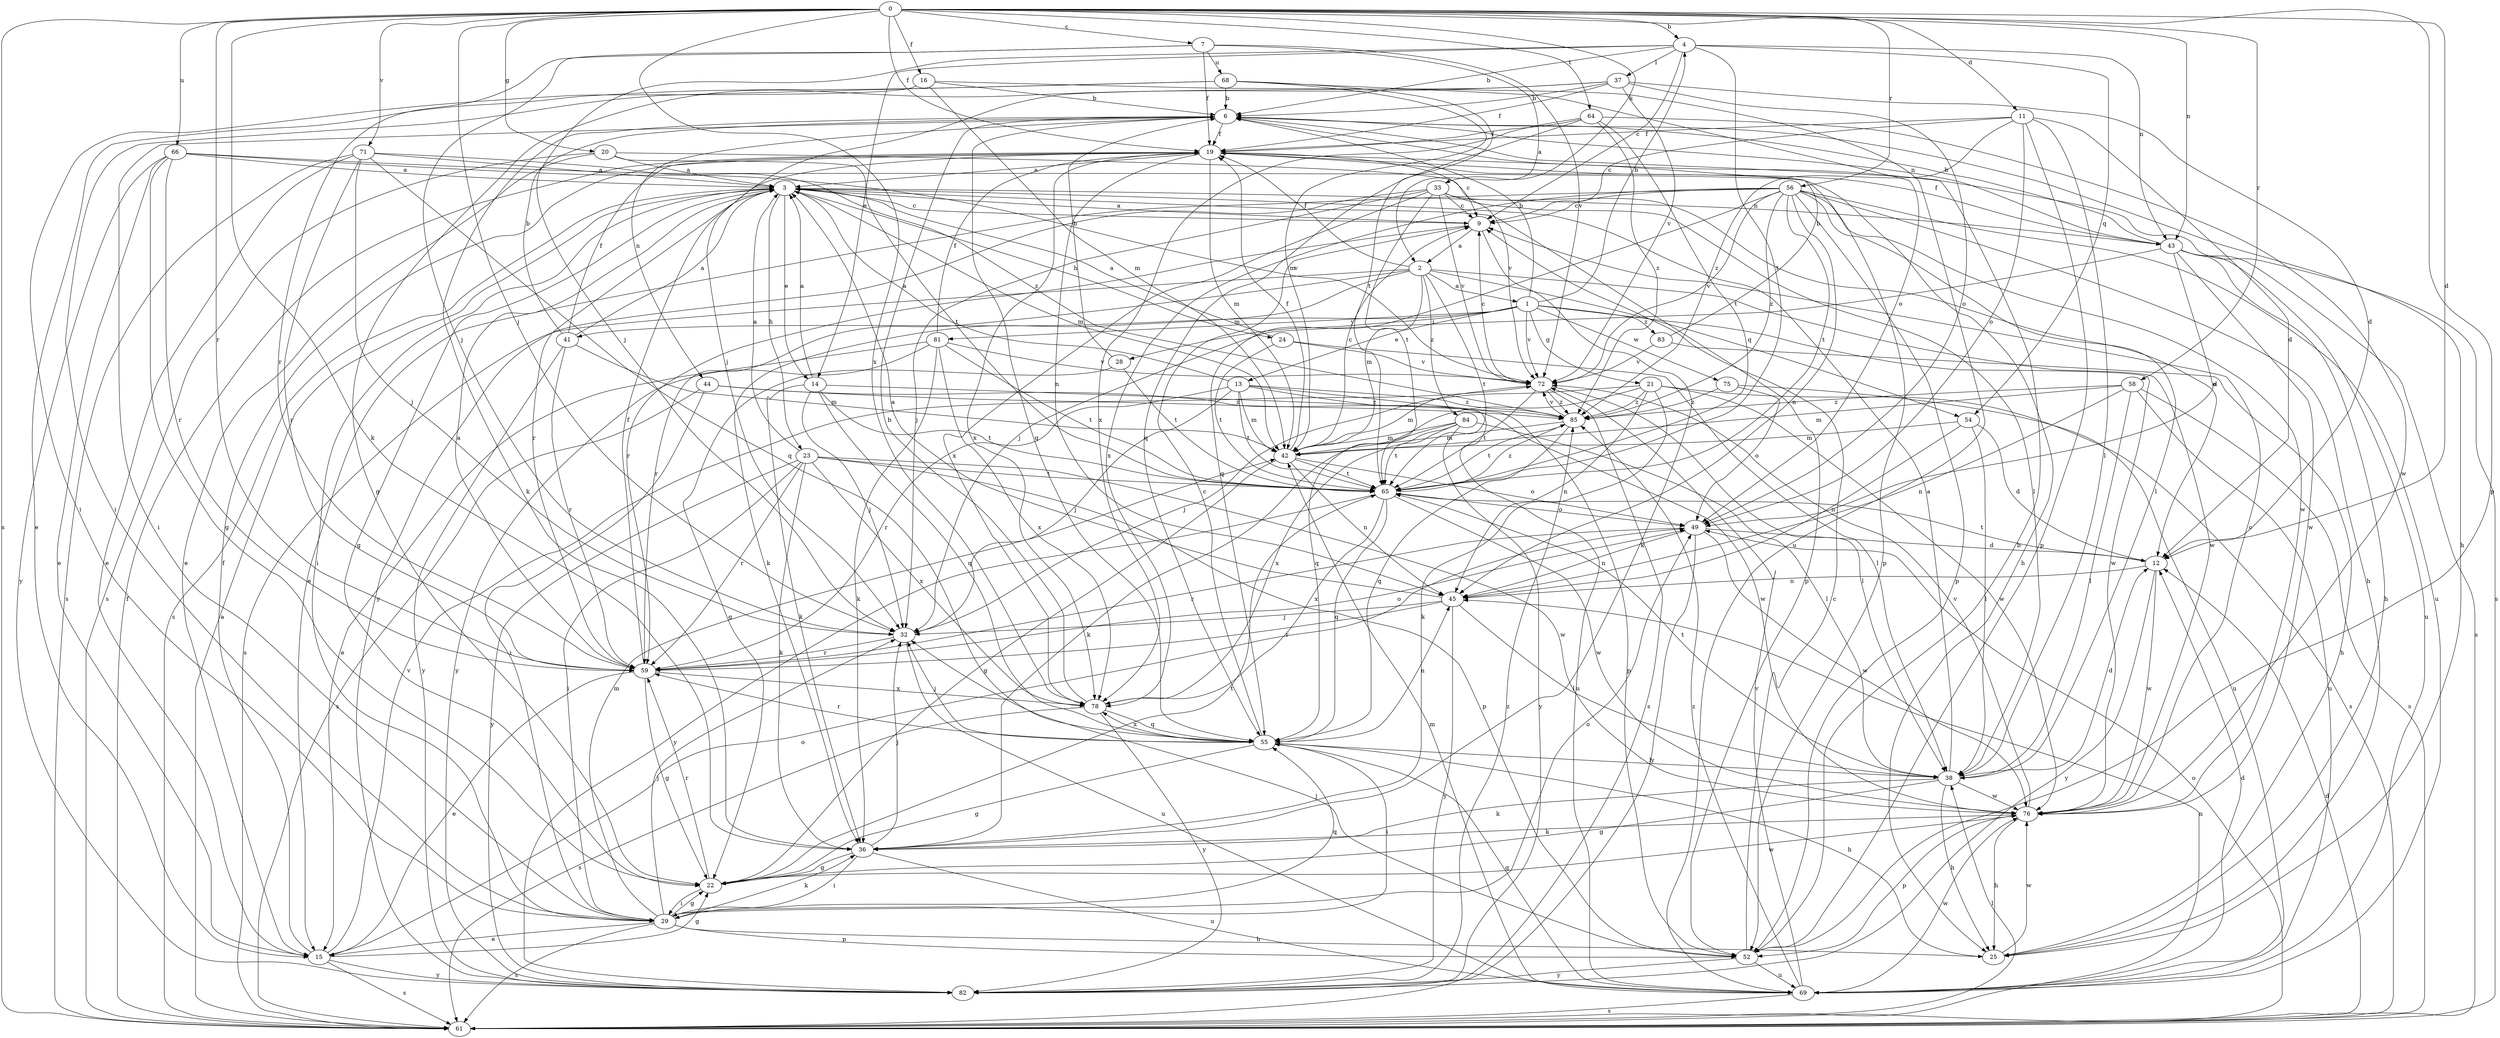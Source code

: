 strict digraph  {
0;
1;
2;
3;
4;
6;
7;
9;
11;
12;
13;
14;
15;
16;
19;
20;
21;
22;
23;
24;
25;
28;
29;
32;
33;
36;
37;
38;
41;
42;
43;
44;
45;
49;
52;
54;
55;
56;
58;
59;
61;
64;
65;
66;
68;
69;
71;
72;
75;
76;
78;
81;
82;
83;
84;
85;
0 -> 4  [label=b];
0 -> 7  [label=c];
0 -> 11  [label=d];
0 -> 12  [label=d];
0 -> 16  [label=f];
0 -> 19  [label=f];
0 -> 20  [label=g];
0 -> 32  [label=j];
0 -> 33  [label=k];
0 -> 36  [label=k];
0 -> 43  [label=n];
0 -> 52  [label=p];
0 -> 56  [label=r];
0 -> 58  [label=r];
0 -> 59  [label=r];
0 -> 61  [label=s];
0 -> 64  [label=t];
0 -> 66  [label=u];
0 -> 71  [label=v];
0 -> 78  [label=x];
1 -> 4  [label=b];
1 -> 6  [label=b];
1 -> 13  [label=e];
1 -> 21  [label=g];
1 -> 28  [label=i];
1 -> 41  [label=m];
1 -> 72  [label=v];
1 -> 75  [label=w];
1 -> 76  [label=w];
1 -> 81  [label=y];
1 -> 83  [label=z];
2 -> 1  [label=a];
2 -> 19  [label=f];
2 -> 36  [label=k];
2 -> 42  [label=m];
2 -> 54  [label=q];
2 -> 59  [label=r];
2 -> 61  [label=s];
2 -> 65  [label=t];
2 -> 76  [label=w];
2 -> 84  [label=z];
3 -> 9  [label=c];
3 -> 14  [label=e];
3 -> 22  [label=g];
3 -> 23  [label=h];
3 -> 24  [label=h];
3 -> 29  [label=i];
3 -> 42  [label=m];
3 -> 43  [label=n];
3 -> 52  [label=p];
3 -> 59  [label=r];
3 -> 61  [label=s];
4 -> 6  [label=b];
4 -> 9  [label=c];
4 -> 14  [label=e];
4 -> 32  [label=j];
4 -> 37  [label=l];
4 -> 43  [label=n];
4 -> 54  [label=q];
4 -> 65  [label=t];
6 -> 19  [label=f];
6 -> 25  [label=h];
6 -> 29  [label=i];
6 -> 36  [label=k];
6 -> 43  [label=n];
6 -> 44  [label=n];
6 -> 55  [label=q];
7 -> 2  [label=a];
7 -> 19  [label=f];
7 -> 32  [label=j];
7 -> 59  [label=r];
7 -> 68  [label=u];
7 -> 72  [label=v];
9 -> 2  [label=a];
9 -> 3  [label=a];
9 -> 36  [label=k];
9 -> 59  [label=r];
11 -> 9  [label=c];
11 -> 12  [label=d];
11 -> 19  [label=f];
11 -> 38  [label=l];
11 -> 49  [label=o];
11 -> 52  [label=p];
11 -> 85  [label=z];
12 -> 45  [label=n];
12 -> 65  [label=t];
12 -> 76  [label=w];
12 -> 82  [label=y];
13 -> 3  [label=a];
13 -> 32  [label=j];
13 -> 42  [label=m];
13 -> 52  [label=p];
13 -> 59  [label=r];
13 -> 65  [label=t];
13 -> 69  [label=u];
13 -> 85  [label=z];
14 -> 3  [label=a];
14 -> 32  [label=j];
14 -> 36  [label=k];
14 -> 55  [label=q];
14 -> 65  [label=t];
14 -> 85  [label=z];
15 -> 19  [label=f];
15 -> 22  [label=g];
15 -> 49  [label=o];
15 -> 61  [label=s];
15 -> 72  [label=v];
15 -> 82  [label=y];
16 -> 6  [label=b];
16 -> 29  [label=i];
16 -> 42  [label=m];
16 -> 69  [label=u];
19 -> 3  [label=a];
19 -> 9  [label=c];
19 -> 42  [label=m];
19 -> 45  [label=n];
19 -> 52  [label=p];
19 -> 61  [label=s];
19 -> 78  [label=x];
20 -> 3  [label=a];
20 -> 15  [label=e];
20 -> 61  [label=s];
20 -> 65  [label=t];
20 -> 72  [label=v];
21 -> 32  [label=j];
21 -> 36  [label=k];
21 -> 45  [label=n];
21 -> 55  [label=q];
21 -> 61  [label=s];
21 -> 76  [label=w];
21 -> 85  [label=z];
22 -> 29  [label=i];
22 -> 59  [label=r];
22 -> 65  [label=t];
22 -> 76  [label=w];
23 -> 3  [label=a];
23 -> 29  [label=i];
23 -> 36  [label=k];
23 -> 52  [label=p];
23 -> 59  [label=r];
23 -> 65  [label=t];
23 -> 76  [label=w];
23 -> 78  [label=x];
23 -> 82  [label=y];
24 -> 3  [label=a];
24 -> 38  [label=l];
24 -> 65  [label=t];
24 -> 72  [label=v];
25 -> 76  [label=w];
28 -> 6  [label=b];
28 -> 22  [label=g];
28 -> 65  [label=t];
29 -> 15  [label=e];
29 -> 22  [label=g];
29 -> 25  [label=h];
29 -> 32  [label=j];
29 -> 36  [label=k];
29 -> 42  [label=m];
29 -> 49  [label=o];
29 -> 52  [label=p];
29 -> 55  [label=q];
29 -> 61  [label=s];
32 -> 59  [label=r];
32 -> 69  [label=u];
33 -> 9  [label=c];
33 -> 12  [label=d];
33 -> 32  [label=j];
33 -> 38  [label=l];
33 -> 65  [label=t];
33 -> 72  [label=v];
33 -> 78  [label=x];
33 -> 82  [label=y];
36 -> 22  [label=g];
36 -> 29  [label=i];
36 -> 32  [label=j];
36 -> 69  [label=u];
37 -> 6  [label=b];
37 -> 12  [label=d];
37 -> 19  [label=f];
37 -> 22  [label=g];
37 -> 32  [label=j];
37 -> 49  [label=o];
37 -> 72  [label=v];
38 -> 3  [label=a];
38 -> 12  [label=d];
38 -> 22  [label=g];
38 -> 25  [label=h];
38 -> 36  [label=k];
38 -> 65  [label=t];
38 -> 76  [label=w];
41 -> 3  [label=a];
41 -> 6  [label=b];
41 -> 19  [label=f];
41 -> 42  [label=m];
41 -> 59  [label=r];
41 -> 82  [label=y];
42 -> 9  [label=c];
42 -> 19  [label=f];
42 -> 22  [label=g];
42 -> 45  [label=n];
42 -> 49  [label=o];
42 -> 65  [label=t];
43 -> 6  [label=b];
43 -> 19  [label=f];
43 -> 25  [label=h];
43 -> 32  [label=j];
43 -> 49  [label=o];
43 -> 61  [label=s];
43 -> 69  [label=u];
43 -> 76  [label=w];
44 -> 29  [label=i];
44 -> 61  [label=s];
44 -> 76  [label=w];
44 -> 85  [label=z];
45 -> 3  [label=a];
45 -> 32  [label=j];
45 -> 38  [label=l];
45 -> 59  [label=r];
45 -> 82  [label=y];
49 -> 12  [label=d];
49 -> 45  [label=n];
49 -> 59  [label=r];
49 -> 76  [label=w];
49 -> 82  [label=y];
52 -> 6  [label=b];
52 -> 9  [label=c];
52 -> 32  [label=j];
52 -> 69  [label=u];
52 -> 82  [label=y];
54 -> 12  [label=d];
54 -> 38  [label=l];
54 -> 42  [label=m];
54 -> 45  [label=n];
55 -> 9  [label=c];
55 -> 22  [label=g];
55 -> 25  [label=h];
55 -> 29  [label=i];
55 -> 32  [label=j];
55 -> 38  [label=l];
55 -> 45  [label=n];
55 -> 59  [label=r];
55 -> 78  [label=x];
56 -> 9  [label=c];
56 -> 15  [label=e];
56 -> 25  [label=h];
56 -> 38  [label=l];
56 -> 45  [label=n];
56 -> 52  [label=p];
56 -> 55  [label=q];
56 -> 65  [label=t];
56 -> 69  [label=u];
56 -> 72  [label=v];
56 -> 76  [label=w];
56 -> 78  [label=x];
56 -> 85  [label=z];
58 -> 38  [label=l];
58 -> 42  [label=m];
58 -> 45  [label=n];
58 -> 61  [label=s];
58 -> 69  [label=u];
58 -> 85  [label=z];
59 -> 3  [label=a];
59 -> 15  [label=e];
59 -> 19  [label=f];
59 -> 22  [label=g];
59 -> 49  [label=o];
59 -> 78  [label=x];
61 -> 3  [label=a];
61 -> 12  [label=d];
61 -> 19  [label=f];
61 -> 38  [label=l];
61 -> 45  [label=n];
61 -> 49  [label=o];
64 -> 19  [label=f];
64 -> 55  [label=q];
64 -> 65  [label=t];
64 -> 76  [label=w];
64 -> 78  [label=x];
64 -> 85  [label=z];
65 -> 49  [label=o];
65 -> 55  [label=q];
65 -> 76  [label=w];
65 -> 78  [label=x];
65 -> 82  [label=y];
65 -> 85  [label=z];
66 -> 3  [label=a];
66 -> 15  [label=e];
66 -> 22  [label=g];
66 -> 25  [label=h];
66 -> 59  [label=r];
66 -> 72  [label=v];
66 -> 82  [label=y];
68 -> 6  [label=b];
68 -> 15  [label=e];
68 -> 29  [label=i];
68 -> 42  [label=m];
68 -> 49  [label=o];
68 -> 65  [label=t];
69 -> 12  [label=d];
69 -> 42  [label=m];
69 -> 55  [label=q];
69 -> 61  [label=s];
69 -> 72  [label=v];
69 -> 76  [label=w];
69 -> 85  [label=z];
71 -> 3  [label=a];
71 -> 15  [label=e];
71 -> 32  [label=j];
71 -> 55  [label=q];
71 -> 59  [label=r];
71 -> 61  [label=s];
71 -> 85  [label=z];
72 -> 9  [label=c];
72 -> 38  [label=l];
72 -> 42  [label=m];
72 -> 61  [label=s];
72 -> 65  [label=t];
72 -> 85  [label=z];
75 -> 49  [label=o];
75 -> 69  [label=u];
75 -> 85  [label=z];
76 -> 9  [label=c];
76 -> 25  [label=h];
76 -> 36  [label=k];
76 -> 52  [label=p];
76 -> 72  [label=v];
78 -> 6  [label=b];
78 -> 55  [label=q];
78 -> 61  [label=s];
78 -> 82  [label=y];
81 -> 15  [label=e];
81 -> 19  [label=f];
81 -> 36  [label=k];
81 -> 65  [label=t];
81 -> 72  [label=v];
81 -> 78  [label=x];
81 -> 82  [label=y];
82 -> 85  [label=z];
83 -> 6  [label=b];
83 -> 25  [label=h];
83 -> 72  [label=v];
84 -> 36  [label=k];
84 -> 38  [label=l];
84 -> 42  [label=m];
84 -> 65  [label=t];
84 -> 78  [label=x];
84 -> 82  [label=y];
85 -> 42  [label=m];
85 -> 55  [label=q];
85 -> 65  [label=t];
85 -> 72  [label=v];
}
